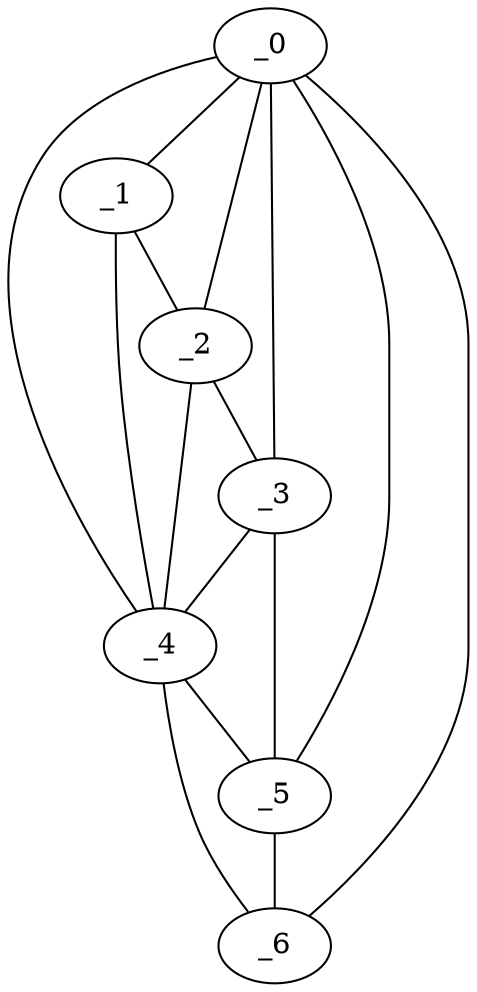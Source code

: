 graph "obj12__310.gxl" {
	_0	 [x=12,
		y=70];
	_1	 [x=43,
		y=83];
	_0 -- _1	 [valence=1];
	_2	 [x=49,
		y=78];
	_0 -- _2	 [valence=2];
	_3	 [x=80,
		y=68];
	_0 -- _3	 [valence=2];
	_4	 [x=89,
		y=119];
	_0 -- _4	 [valence=1];
	_5	 [x=91,
		y=64];
	_0 -- _5	 [valence=2];
	_6	 [x=119,
		y=49];
	_0 -- _6	 [valence=1];
	_1 -- _2	 [valence=2];
	_1 -- _4	 [valence=2];
	_2 -- _3	 [valence=2];
	_2 -- _4	 [valence=2];
	_3 -- _4	 [valence=2];
	_3 -- _5	 [valence=2];
	_4 -- _5	 [valence=1];
	_4 -- _6	 [valence=1];
	_5 -- _6	 [valence=1];
}

